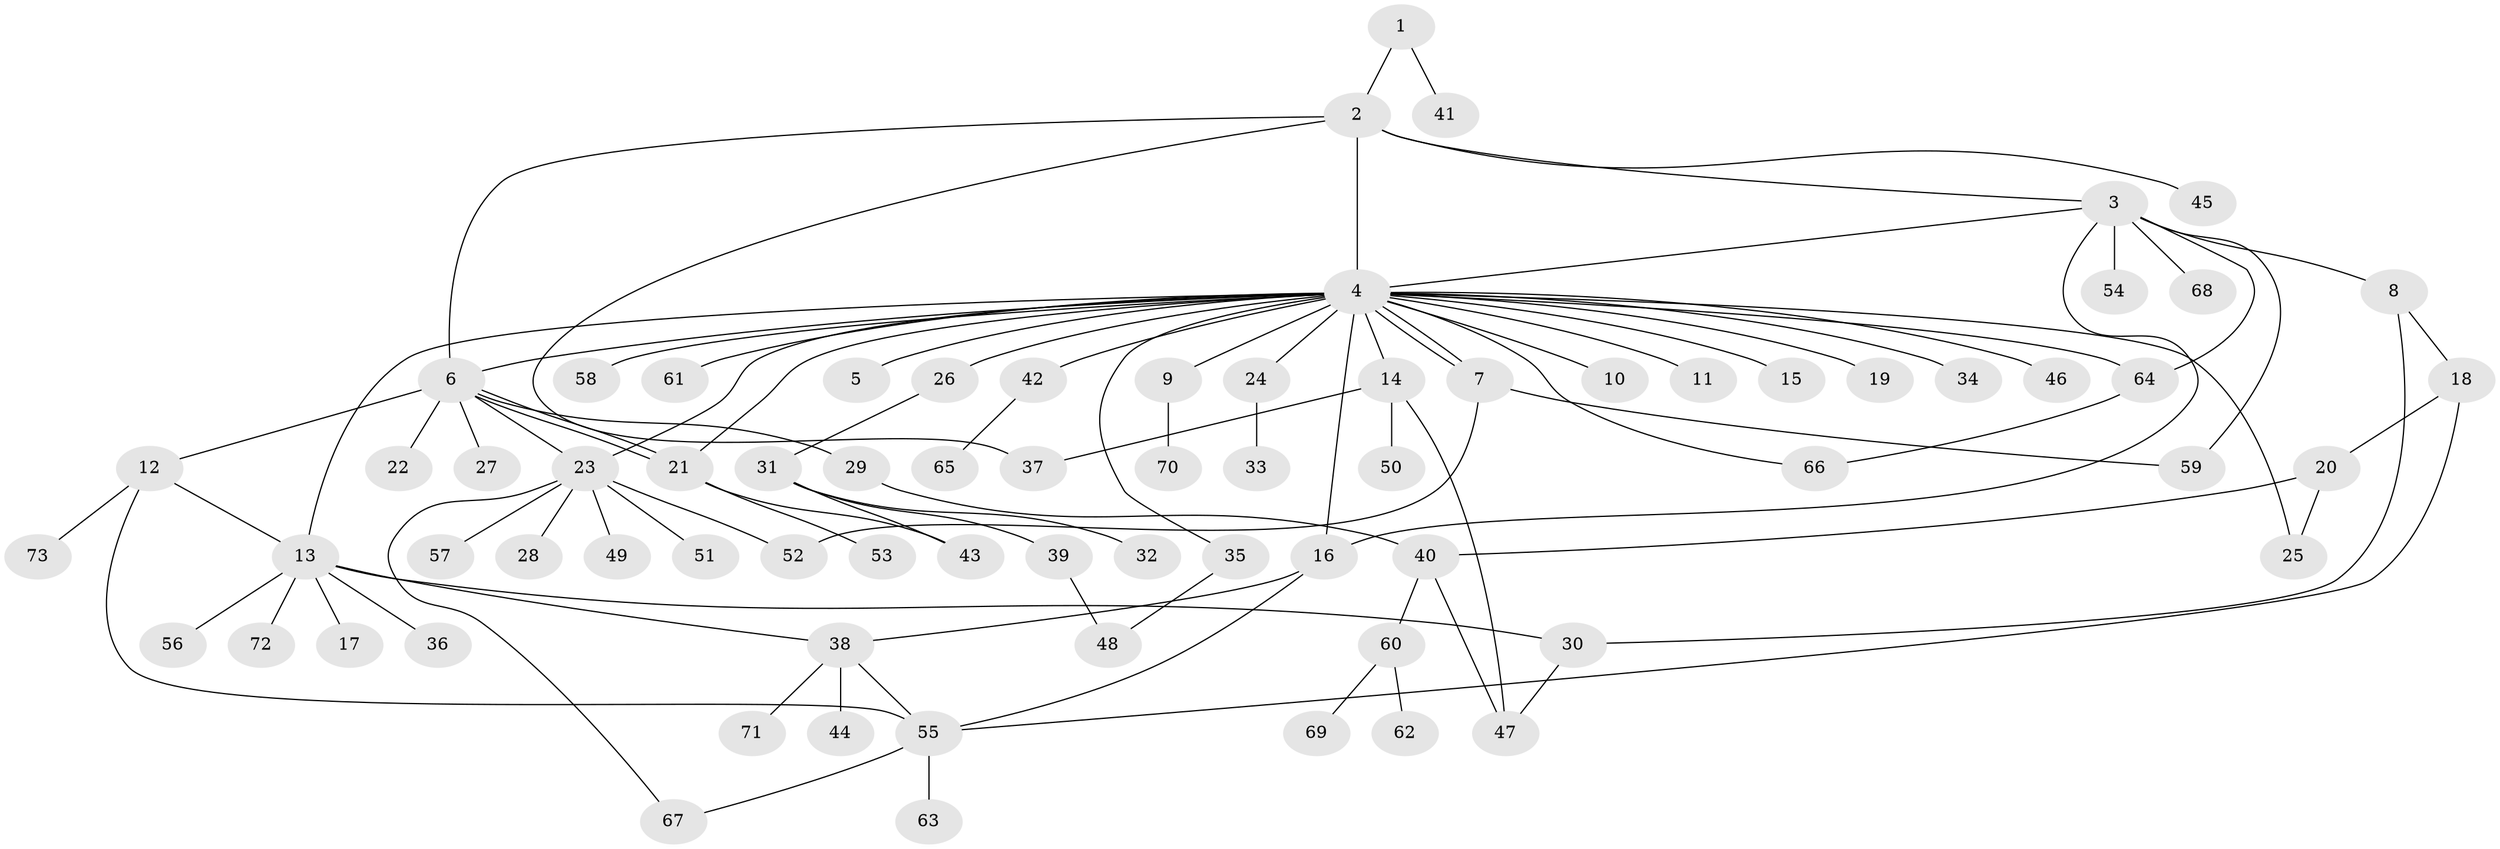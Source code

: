 // Generated by graph-tools (version 1.1) at 2025/01/03/09/25 03:01:52]
// undirected, 73 vertices, 97 edges
graph export_dot {
graph [start="1"]
  node [color=gray90,style=filled];
  1;
  2;
  3;
  4;
  5;
  6;
  7;
  8;
  9;
  10;
  11;
  12;
  13;
  14;
  15;
  16;
  17;
  18;
  19;
  20;
  21;
  22;
  23;
  24;
  25;
  26;
  27;
  28;
  29;
  30;
  31;
  32;
  33;
  34;
  35;
  36;
  37;
  38;
  39;
  40;
  41;
  42;
  43;
  44;
  45;
  46;
  47;
  48;
  49;
  50;
  51;
  52;
  53;
  54;
  55;
  56;
  57;
  58;
  59;
  60;
  61;
  62;
  63;
  64;
  65;
  66;
  67;
  68;
  69;
  70;
  71;
  72;
  73;
  1 -- 2;
  1 -- 41;
  2 -- 3;
  2 -- 4;
  2 -- 6;
  2 -- 37;
  2 -- 45;
  3 -- 4;
  3 -- 8;
  3 -- 16;
  3 -- 54;
  3 -- 59;
  3 -- 64;
  3 -- 68;
  4 -- 5;
  4 -- 6;
  4 -- 7;
  4 -- 7;
  4 -- 9;
  4 -- 10;
  4 -- 11;
  4 -- 13;
  4 -- 14;
  4 -- 15;
  4 -- 16;
  4 -- 19;
  4 -- 21;
  4 -- 23;
  4 -- 24;
  4 -- 25;
  4 -- 26;
  4 -- 34;
  4 -- 35;
  4 -- 42;
  4 -- 46;
  4 -- 58;
  4 -- 61;
  4 -- 64;
  4 -- 66;
  6 -- 12;
  6 -- 21;
  6 -- 21;
  6 -- 22;
  6 -- 23;
  6 -- 27;
  6 -- 29;
  7 -- 52;
  7 -- 59;
  8 -- 18;
  8 -- 30;
  9 -- 70;
  12 -- 13;
  12 -- 55;
  12 -- 73;
  13 -- 17;
  13 -- 30;
  13 -- 36;
  13 -- 38;
  13 -- 56;
  13 -- 72;
  14 -- 37;
  14 -- 47;
  14 -- 50;
  16 -- 38;
  16 -- 55;
  18 -- 20;
  18 -- 55;
  20 -- 25;
  20 -- 40;
  21 -- 43;
  21 -- 53;
  23 -- 28;
  23 -- 49;
  23 -- 51;
  23 -- 52;
  23 -- 57;
  23 -- 67;
  24 -- 33;
  26 -- 31;
  29 -- 40;
  30 -- 47;
  31 -- 32;
  31 -- 39;
  31 -- 43;
  35 -- 48;
  38 -- 44;
  38 -- 55;
  38 -- 71;
  39 -- 48;
  40 -- 47;
  40 -- 60;
  42 -- 65;
  55 -- 63;
  55 -- 67;
  60 -- 62;
  60 -- 69;
  64 -- 66;
}
